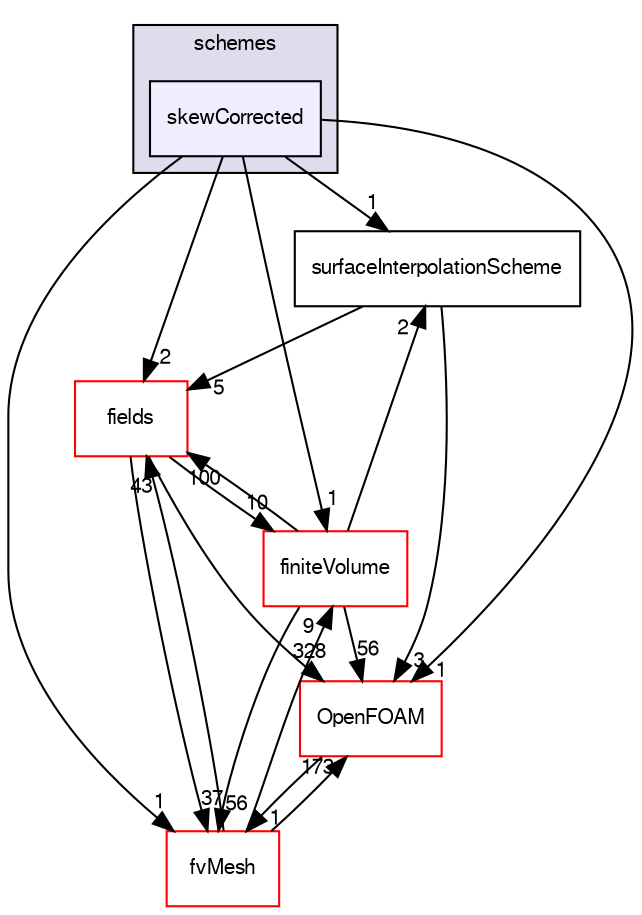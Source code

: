 digraph "src/finiteVolume/interpolation/surfaceInterpolation/schemes/skewCorrected" {
  bgcolor=transparent;
  compound=true
  node [ fontsize="10", fontname="FreeSans"];
  edge [ labelfontsize="10", labelfontname="FreeSans"];
  subgraph clusterdir_deb7d71175aa940c147966c547ebcb7e {
    graph [ bgcolor="#ddddee", pencolor="black", label="schemes" fontname="FreeSans", fontsize="10", URL="dir_deb7d71175aa940c147966c547ebcb7e.html"]
  dir_b31a297922b308846172e07b946bd24e [shape=box, label="skewCorrected", style="filled", fillcolor="#eeeeff", pencolor="black", URL="dir_b31a297922b308846172e07b946bd24e.html"];
  }
  dir_19d3b1afd53ea5e65e1bc53b79dacb85 [shape=box label="surfaceInterpolationScheme" URL="dir_19d3b1afd53ea5e65e1bc53b79dacb85.html"];
  dir_25ab4a83a983f7bb7a38b7f63bb141b7 [shape=box label="fields" color="red" URL="dir_25ab4a83a983f7bb7a38b7f63bb141b7.html"];
  dir_2ea871e4defbdbd60808750cae643c63 [shape=box label="finiteVolume" color="red" URL="dir_2ea871e4defbdbd60808750cae643c63.html"];
  dir_c382fa095c9c33d8673c0dd60aaef275 [shape=box label="fvMesh" color="red" URL="dir_c382fa095c9c33d8673c0dd60aaef275.html"];
  dir_c5473ff19b20e6ec4dfe5c310b3778a8 [shape=box label="OpenFOAM" color="red" URL="dir_c5473ff19b20e6ec4dfe5c310b3778a8.html"];
  dir_19d3b1afd53ea5e65e1bc53b79dacb85->dir_25ab4a83a983f7bb7a38b7f63bb141b7 [headlabel="5", labeldistance=1.5 headhref="dir_001086_000763.html"];
  dir_19d3b1afd53ea5e65e1bc53b79dacb85->dir_c5473ff19b20e6ec4dfe5c310b3778a8 [headlabel="3", labeldistance=1.5 headhref="dir_001086_001706.html"];
  dir_25ab4a83a983f7bb7a38b7f63bb141b7->dir_2ea871e4defbdbd60808750cae643c63 [headlabel="10", labeldistance=1.5 headhref="dir_000763_000884.html"];
  dir_25ab4a83a983f7bb7a38b7f63bb141b7->dir_c382fa095c9c33d8673c0dd60aaef275 [headlabel="37", labeldistance=1.5 headhref="dir_000763_000945.html"];
  dir_25ab4a83a983f7bb7a38b7f63bb141b7->dir_c5473ff19b20e6ec4dfe5c310b3778a8 [headlabel="328", labeldistance=1.5 headhref="dir_000763_001706.html"];
  dir_2ea871e4defbdbd60808750cae643c63->dir_19d3b1afd53ea5e65e1bc53b79dacb85 [headlabel="2", labeldistance=1.5 headhref="dir_000884_001086.html"];
  dir_2ea871e4defbdbd60808750cae643c63->dir_25ab4a83a983f7bb7a38b7f63bb141b7 [headlabel="100", labeldistance=1.5 headhref="dir_000884_000763.html"];
  dir_2ea871e4defbdbd60808750cae643c63->dir_c382fa095c9c33d8673c0dd60aaef275 [headlabel="56", labeldistance=1.5 headhref="dir_000884_000945.html"];
  dir_2ea871e4defbdbd60808750cae643c63->dir_c5473ff19b20e6ec4dfe5c310b3778a8 [headlabel="56", labeldistance=1.5 headhref="dir_000884_001706.html"];
  dir_c382fa095c9c33d8673c0dd60aaef275->dir_25ab4a83a983f7bb7a38b7f63bb141b7 [headlabel="43", labeldistance=1.5 headhref="dir_000945_000763.html"];
  dir_c382fa095c9c33d8673c0dd60aaef275->dir_2ea871e4defbdbd60808750cae643c63 [headlabel="9", labeldistance=1.5 headhref="dir_000945_000884.html"];
  dir_c382fa095c9c33d8673c0dd60aaef275->dir_c5473ff19b20e6ec4dfe5c310b3778a8 [headlabel="173", labeldistance=1.5 headhref="dir_000945_001706.html"];
  dir_b31a297922b308846172e07b946bd24e->dir_19d3b1afd53ea5e65e1bc53b79dacb85 [headlabel="1", labeldistance=1.5 headhref="dir_001082_001086.html"];
  dir_b31a297922b308846172e07b946bd24e->dir_25ab4a83a983f7bb7a38b7f63bb141b7 [headlabel="2", labeldistance=1.5 headhref="dir_001082_000763.html"];
  dir_b31a297922b308846172e07b946bd24e->dir_2ea871e4defbdbd60808750cae643c63 [headlabel="1", labeldistance=1.5 headhref="dir_001082_000884.html"];
  dir_b31a297922b308846172e07b946bd24e->dir_c382fa095c9c33d8673c0dd60aaef275 [headlabel="1", labeldistance=1.5 headhref="dir_001082_000945.html"];
  dir_b31a297922b308846172e07b946bd24e->dir_c5473ff19b20e6ec4dfe5c310b3778a8 [headlabel="1", labeldistance=1.5 headhref="dir_001082_001706.html"];
  dir_c5473ff19b20e6ec4dfe5c310b3778a8->dir_c382fa095c9c33d8673c0dd60aaef275 [headlabel="1", labeldistance=1.5 headhref="dir_001706_000945.html"];
}
